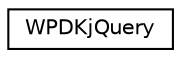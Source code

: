 digraph "Graphical Class Hierarchy"
{
  edge [fontname="Helvetica",fontsize="10",labelfontname="Helvetica",labelfontsize="10"];
  node [fontname="Helvetica",fontsize="10",shape=record];
  rankdir="LR";
  Node1 [label="WPDKjQuery",height=0.2,width=0.4,color="black", fillcolor="white", style="filled",URL="$classWPDKjQuery.html"];
}
